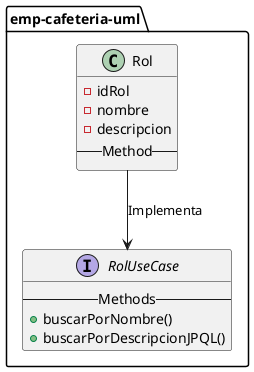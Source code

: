 @startuml
	package emp-cafeteria-uml{
		class Rol{
			- idRol
			- nombre
			- descripcion
			-- Method--
		}
		interface RolUseCase{
			--Methods--
			+ buscarPorNombre()
			+ buscarPorDescripcionJPQL()		
		}
		
		Rol --> RolUseCase: Implementa
	}

@enduml